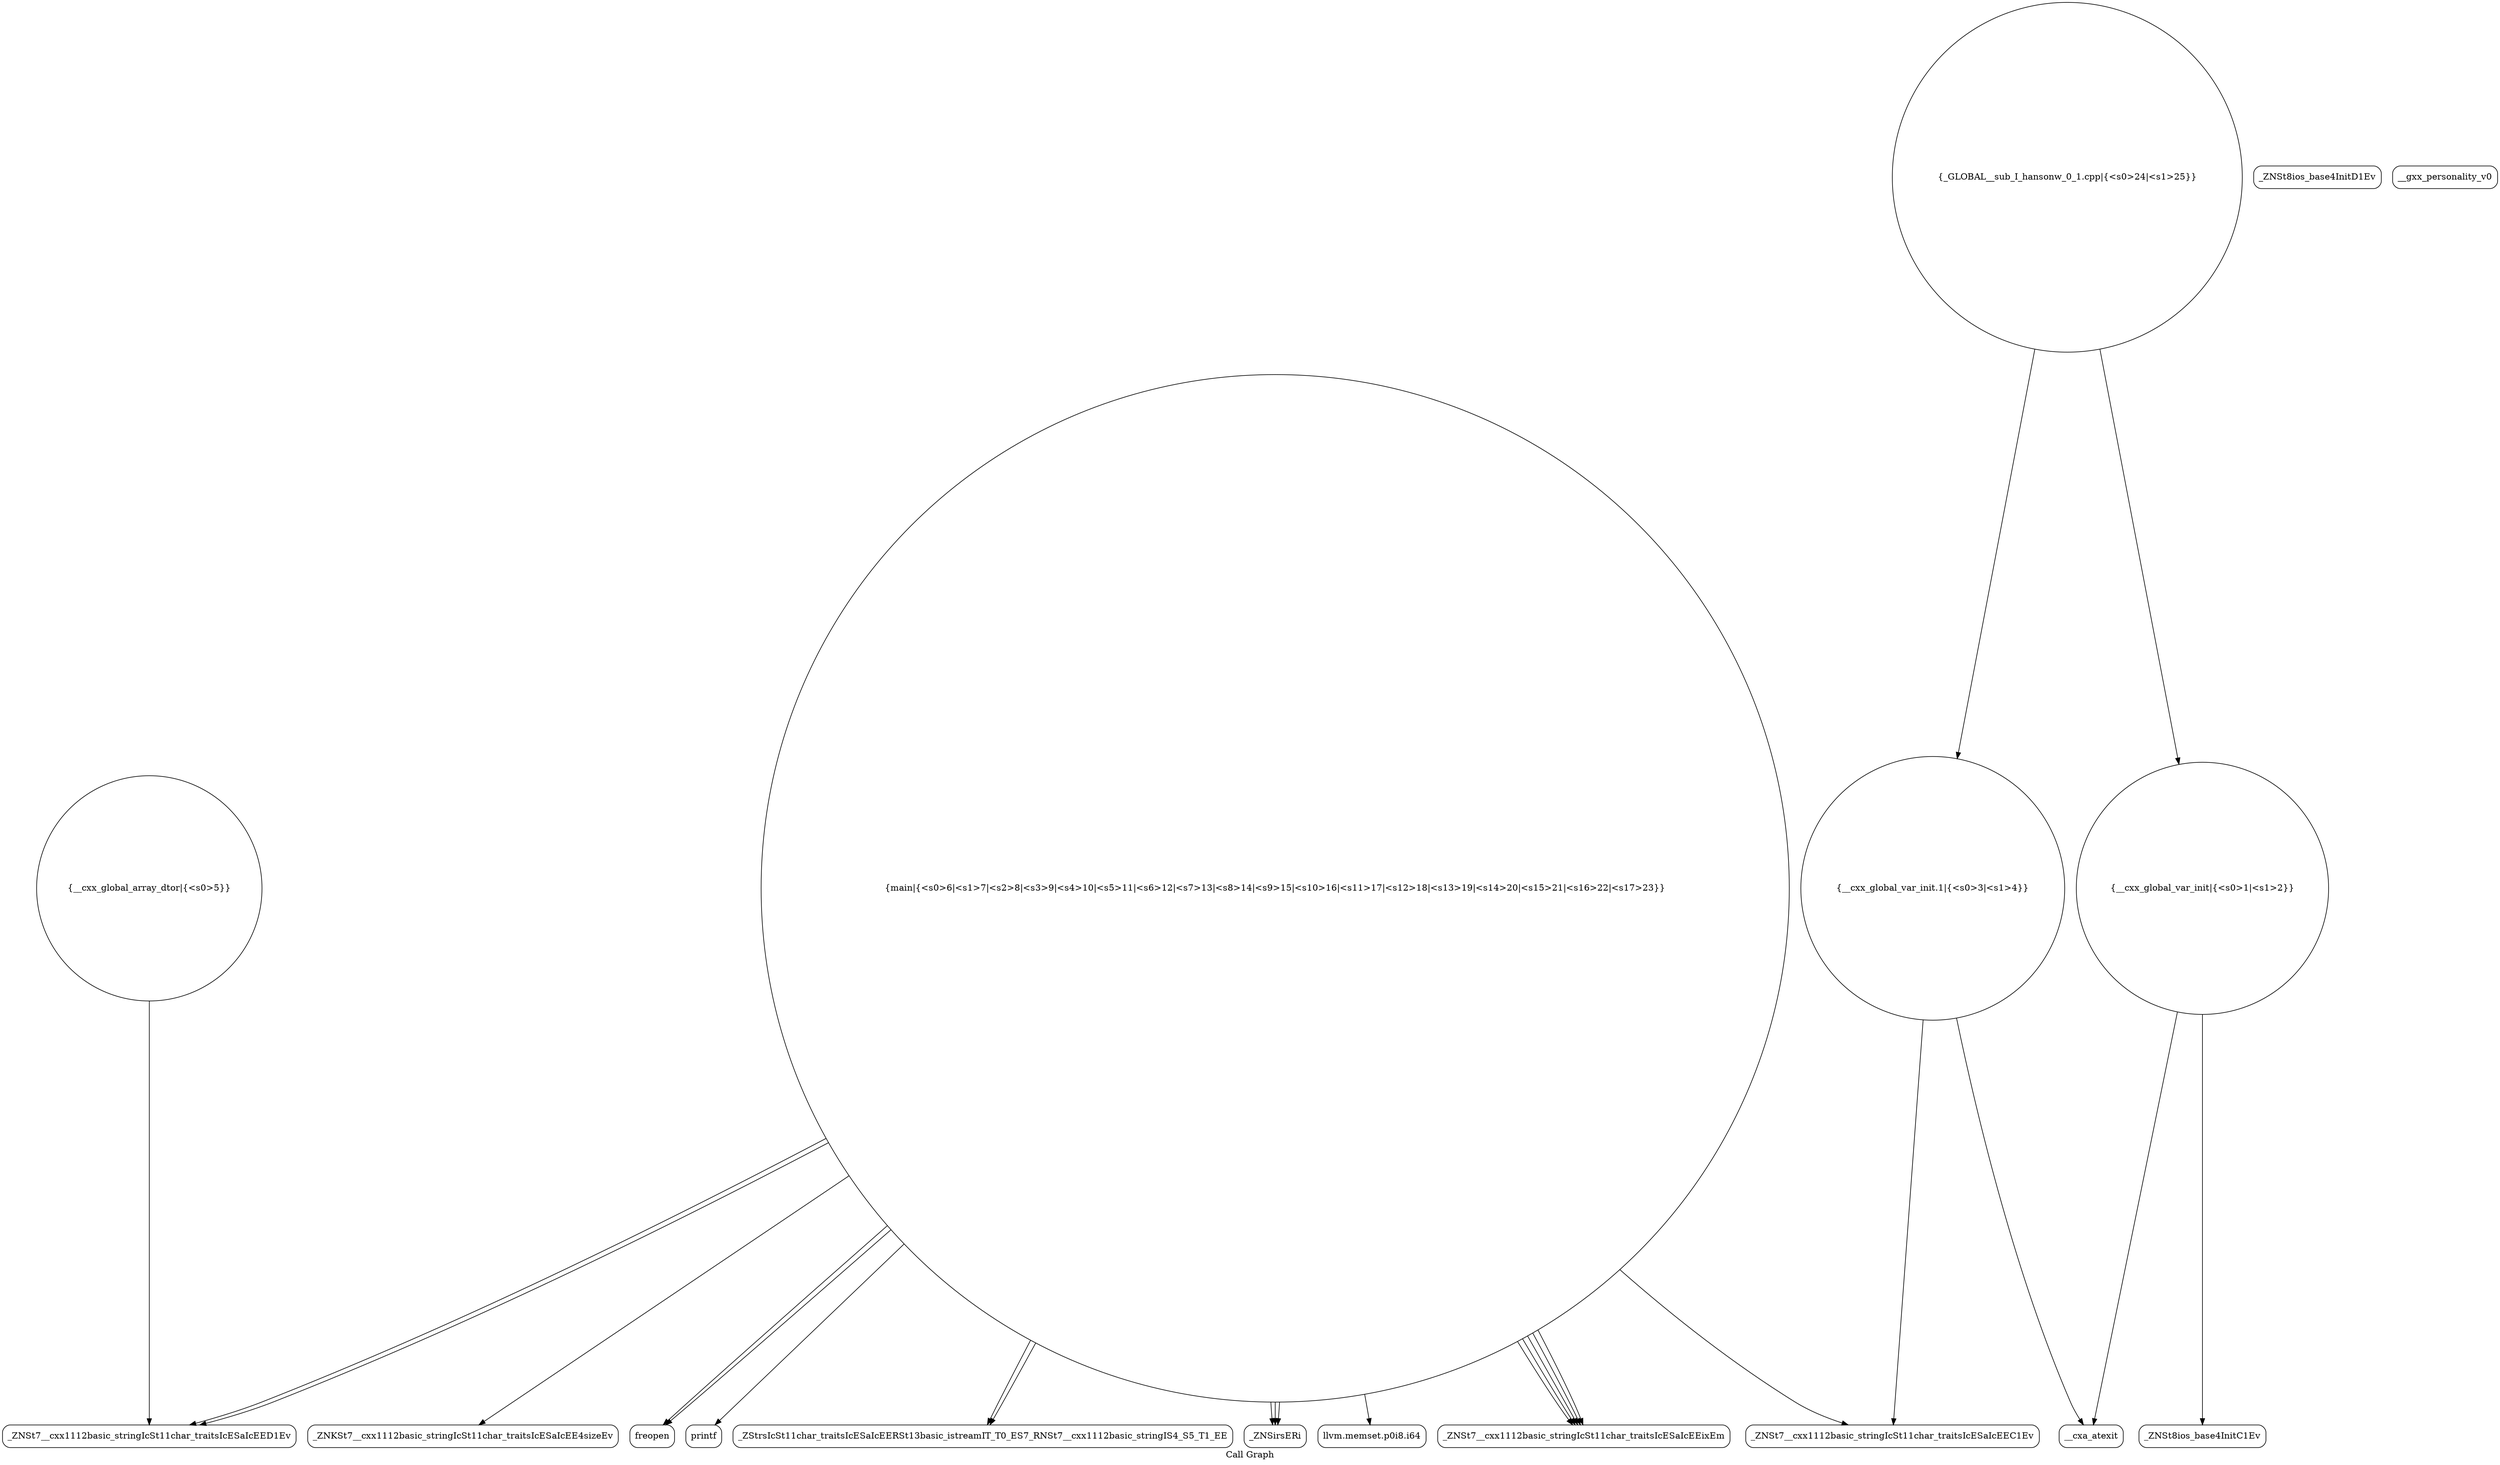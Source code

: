 digraph "Call Graph" {
	label="Call Graph";

	Node0x55f2250a1130 [shape=record,shape=circle,label="{__cxx_global_var_init|{<s0>1|<s1>2}}"];
	Node0x55f2250a1130:s0 -> Node0x55f2250a15c0[color=black];
	Node0x55f2250a1130:s1 -> Node0x55f2250a16c0[color=black];
	Node0x55f2250a18c0 [shape=record,shape=Mrecord,label="{_ZNSt7__cxx1112basic_stringIcSt11char_traitsIcESaIcEED1Ev}"];
	Node0x55f2250a1c40 [shape=record,shape=Mrecord,label="{_ZNKSt7__cxx1112basic_stringIcSt11char_traitsIcESaIcEE4sizeEv}"];
	Node0x55f2250a1640 [shape=record,shape=Mrecord,label="{_ZNSt8ios_base4InitD1Ev}"];
	Node0x55f2250a19c0 [shape=record,shape=Mrecord,label="{freopen}"];
	Node0x55f2250a1d40 [shape=record,shape=Mrecord,label="{printf}"];
	Node0x55f2250a1740 [shape=record,shape=circle,label="{__cxx_global_var_init.1|{<s0>3|<s1>4}}"];
	Node0x55f2250a1740:s0 -> Node0x55f2250a17c0[color=black];
	Node0x55f2250a1740:s1 -> Node0x55f2250a16c0[color=black];
	Node0x55f2250a1ac0 [shape=record,shape=Mrecord,label="{_ZStrsIcSt11char_traitsIcESaIcEERSt13basic_istreamIT_T0_ES7_RNSt7__cxx1112basic_stringIS4_S5_T1_EE}"];
	Node0x55f2250a1840 [shape=record,shape=circle,label="{__cxx_global_array_dtor|{<s0>5}}"];
	Node0x55f2250a1840:s0 -> Node0x55f2250a18c0[color=black];
	Node0x55f2250a1bc0 [shape=record,shape=Mrecord,label="{__gxx_personality_v0}"];
	Node0x55f2250a15c0 [shape=record,shape=Mrecord,label="{_ZNSt8ios_base4InitC1Ev}"];
	Node0x55f2250a1940 [shape=record,shape=circle,label="{main|{<s0>6|<s1>7|<s2>8|<s3>9|<s4>10|<s5>11|<s6>12|<s7>13|<s8>14|<s9>15|<s10>16|<s11>17|<s12>18|<s13>19|<s14>20|<s15>21|<s16>22|<s17>23}}"];
	Node0x55f2250a1940:s0 -> Node0x55f2250a19c0[color=black];
	Node0x55f2250a1940:s1 -> Node0x55f2250a19c0[color=black];
	Node0x55f2250a1940:s2 -> Node0x55f2250a1a40[color=black];
	Node0x55f2250a1940:s3 -> Node0x55f2250a1a40[color=black];
	Node0x55f2250a1940:s4 -> Node0x55f2250a1a40[color=black];
	Node0x55f2250a1940:s5 -> Node0x55f2250a1ac0[color=black];
	Node0x55f2250a1940:s6 -> Node0x55f2250a1b40[color=black];
	Node0x55f2250a1940:s7 -> Node0x55f2250a17c0[color=black];
	Node0x55f2250a1940:s8 -> Node0x55f2250a1ac0[color=black];
	Node0x55f2250a1940:s9 -> Node0x55f2250a1c40[color=black];
	Node0x55f2250a1940:s10 -> Node0x55f2250a1cc0[color=black];
	Node0x55f2250a1940:s11 -> Node0x55f2250a1cc0[color=black];
	Node0x55f2250a1940:s12 -> Node0x55f2250a1cc0[color=black];
	Node0x55f2250a1940:s13 -> Node0x55f2250a18c0[color=black];
	Node0x55f2250a1940:s14 -> Node0x55f2250a1cc0[color=black];
	Node0x55f2250a1940:s15 -> Node0x55f2250a1cc0[color=black];
	Node0x55f2250a1940:s16 -> Node0x55f2250a1d40[color=black];
	Node0x55f2250a1940:s17 -> Node0x55f2250a18c0[color=black];
	Node0x55f2250a1cc0 [shape=record,shape=Mrecord,label="{_ZNSt7__cxx1112basic_stringIcSt11char_traitsIcESaIcEEixEm}"];
	Node0x55f2250a16c0 [shape=record,shape=Mrecord,label="{__cxa_atexit}"];
	Node0x55f2250a1a40 [shape=record,shape=Mrecord,label="{_ZNSirsERi}"];
	Node0x55f2250a1dc0 [shape=record,shape=circle,label="{_GLOBAL__sub_I_hansonw_0_1.cpp|{<s0>24|<s1>25}}"];
	Node0x55f2250a1dc0:s0 -> Node0x55f2250a1130[color=black];
	Node0x55f2250a1dc0:s1 -> Node0x55f2250a1740[color=black];
	Node0x55f2250a17c0 [shape=record,shape=Mrecord,label="{_ZNSt7__cxx1112basic_stringIcSt11char_traitsIcESaIcEEC1Ev}"];
	Node0x55f2250a1b40 [shape=record,shape=Mrecord,label="{llvm.memset.p0i8.i64}"];
}
